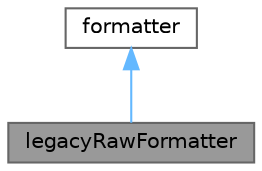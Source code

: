 digraph "legacyRawFormatter"
{
 // LATEX_PDF_SIZE
  bgcolor="transparent";
  edge [fontname=Helvetica,fontsize=10,labelfontname=Helvetica,labelfontsize=10];
  node [fontname=Helvetica,fontsize=10,shape=box,height=0.2,width=0.4];
  Node1 [id="Node000001",label="legacyRawFormatter",height=0.2,width=0.4,color="gray40", fillcolor="grey60", style="filled", fontcolor="black",tooltip="Binary output for the VTK legacy format, always written as big-endian and with 32-bit integers."];
  Node2 -> Node1 [id="edge1_Node000001_Node000002",dir="back",color="steelblue1",style="solid",tooltip=" "];
  Node2 [id="Node000002",label="formatter",height=0.2,width=0.4,color="gray40", fillcolor="white", style="filled",URL="$classFoam_1_1vtk_1_1formatter.html",tooltip="Abstract class for a VTK output stream formatter."];
}
